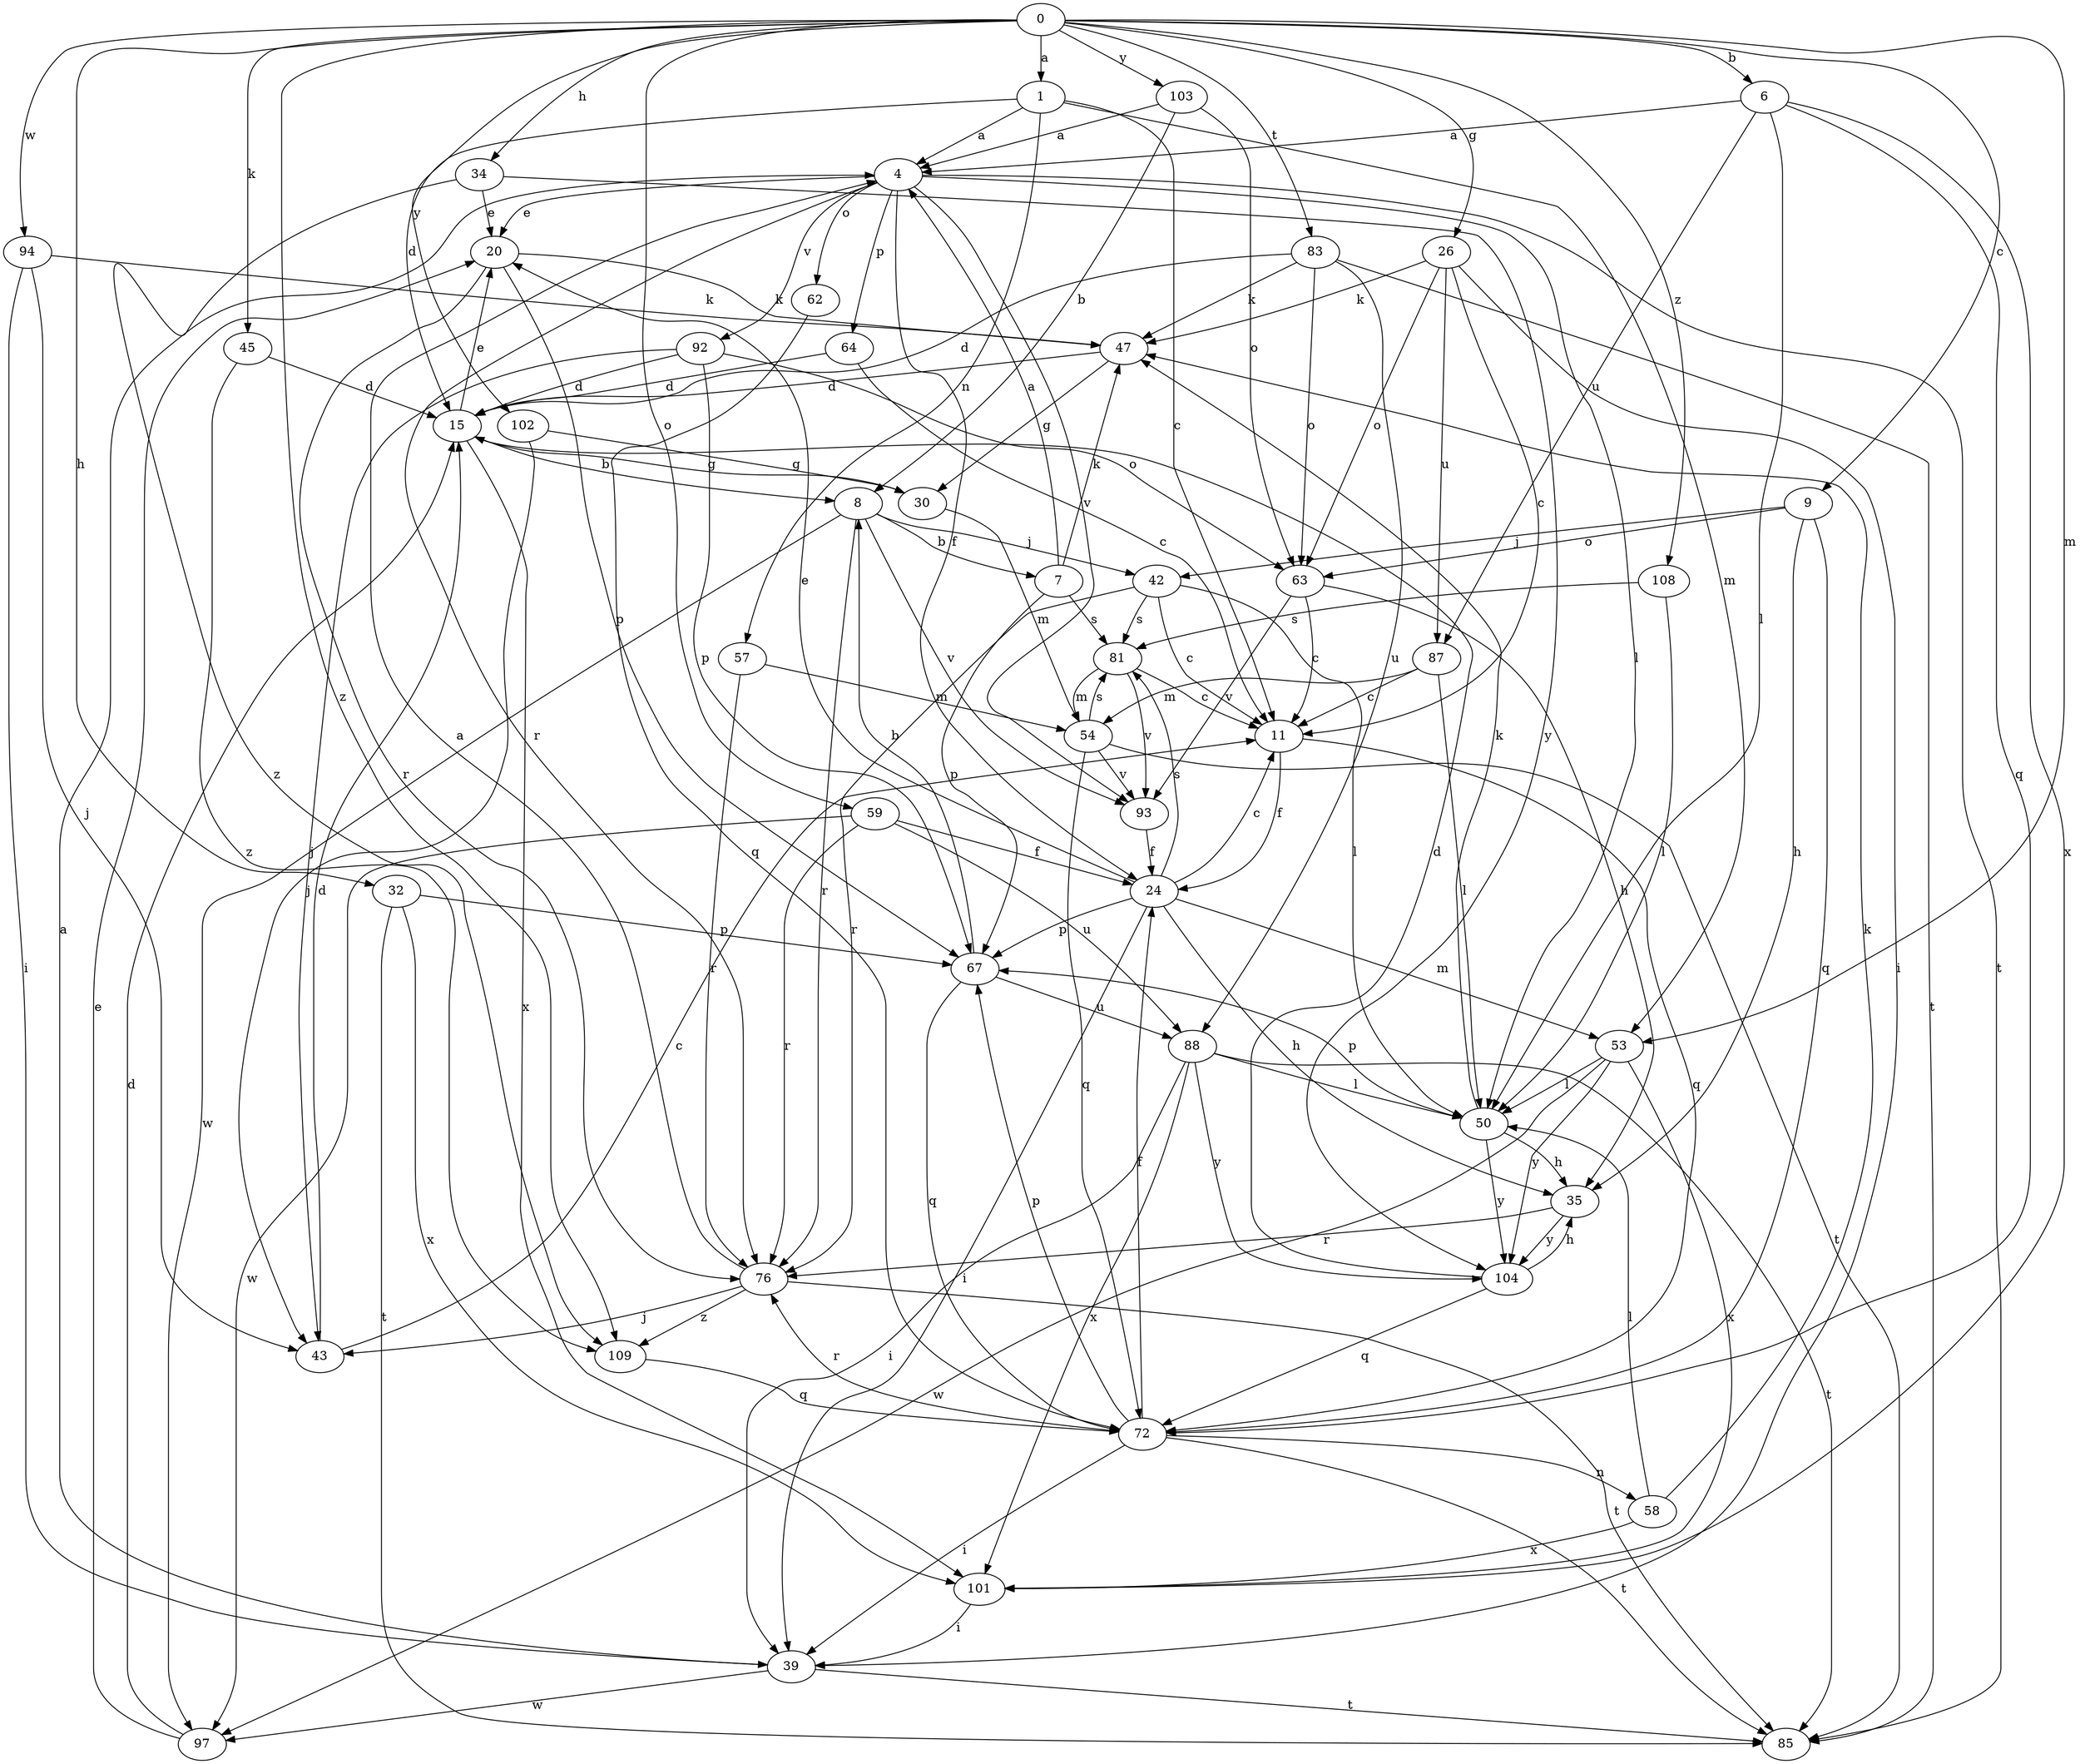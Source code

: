 strict digraph  {
0;
1;
4;
6;
7;
8;
9;
11;
15;
20;
24;
26;
30;
32;
34;
35;
39;
42;
43;
45;
47;
50;
53;
54;
57;
58;
59;
62;
63;
64;
67;
72;
76;
81;
83;
85;
87;
88;
92;
93;
94;
97;
101;
102;
103;
104;
108;
109;
0 -> 1  [label=a];
0 -> 6  [label=b];
0 -> 9  [label=c];
0 -> 26  [label=g];
0 -> 32  [label=h];
0 -> 34  [label=h];
0 -> 45  [label=k];
0 -> 53  [label=m];
0 -> 59  [label=o];
0 -> 83  [label=t];
0 -> 94  [label=w];
0 -> 102  [label=y];
0 -> 103  [label=y];
0 -> 108  [label=z];
0 -> 109  [label=z];
1 -> 4  [label=a];
1 -> 11  [label=c];
1 -> 15  [label=d];
1 -> 53  [label=m];
1 -> 57  [label=n];
4 -> 20  [label=e];
4 -> 24  [label=f];
4 -> 50  [label=l];
4 -> 62  [label=o];
4 -> 64  [label=p];
4 -> 76  [label=r];
4 -> 85  [label=t];
4 -> 92  [label=v];
4 -> 93  [label=v];
6 -> 4  [label=a];
6 -> 50  [label=l];
6 -> 72  [label=q];
6 -> 87  [label=u];
6 -> 101  [label=x];
7 -> 4  [label=a];
7 -> 47  [label=k];
7 -> 67  [label=p];
7 -> 81  [label=s];
8 -> 7  [label=b];
8 -> 42  [label=j];
8 -> 76  [label=r];
8 -> 93  [label=v];
8 -> 97  [label=w];
9 -> 35  [label=h];
9 -> 42  [label=j];
9 -> 63  [label=o];
9 -> 72  [label=q];
11 -> 24  [label=f];
11 -> 72  [label=q];
15 -> 8  [label=b];
15 -> 20  [label=e];
15 -> 30  [label=g];
15 -> 101  [label=x];
20 -> 47  [label=k];
20 -> 67  [label=p];
20 -> 76  [label=r];
24 -> 11  [label=c];
24 -> 20  [label=e];
24 -> 35  [label=h];
24 -> 39  [label=i];
24 -> 53  [label=m];
24 -> 67  [label=p];
24 -> 81  [label=s];
26 -> 11  [label=c];
26 -> 39  [label=i];
26 -> 47  [label=k];
26 -> 63  [label=o];
26 -> 87  [label=u];
30 -> 54  [label=m];
32 -> 67  [label=p];
32 -> 85  [label=t];
32 -> 101  [label=x];
34 -> 20  [label=e];
34 -> 104  [label=y];
34 -> 109  [label=z];
35 -> 76  [label=r];
35 -> 104  [label=y];
39 -> 4  [label=a];
39 -> 85  [label=t];
39 -> 97  [label=w];
42 -> 11  [label=c];
42 -> 50  [label=l];
42 -> 76  [label=r];
42 -> 81  [label=s];
43 -> 11  [label=c];
43 -> 15  [label=d];
45 -> 15  [label=d];
45 -> 109  [label=z];
47 -> 15  [label=d];
47 -> 30  [label=g];
50 -> 35  [label=h];
50 -> 47  [label=k];
50 -> 67  [label=p];
50 -> 104  [label=y];
53 -> 50  [label=l];
53 -> 97  [label=w];
53 -> 101  [label=x];
53 -> 104  [label=y];
54 -> 72  [label=q];
54 -> 81  [label=s];
54 -> 85  [label=t];
54 -> 93  [label=v];
57 -> 54  [label=m];
57 -> 76  [label=r];
58 -> 47  [label=k];
58 -> 50  [label=l];
58 -> 101  [label=x];
59 -> 24  [label=f];
59 -> 76  [label=r];
59 -> 88  [label=u];
59 -> 97  [label=w];
62 -> 72  [label=q];
63 -> 11  [label=c];
63 -> 35  [label=h];
63 -> 93  [label=v];
64 -> 11  [label=c];
64 -> 15  [label=d];
67 -> 8  [label=b];
67 -> 72  [label=q];
67 -> 88  [label=u];
72 -> 24  [label=f];
72 -> 39  [label=i];
72 -> 58  [label=n];
72 -> 67  [label=p];
72 -> 76  [label=r];
72 -> 85  [label=t];
76 -> 4  [label=a];
76 -> 43  [label=j];
76 -> 85  [label=t];
76 -> 109  [label=z];
81 -> 11  [label=c];
81 -> 54  [label=m];
81 -> 93  [label=v];
83 -> 15  [label=d];
83 -> 47  [label=k];
83 -> 63  [label=o];
83 -> 85  [label=t];
83 -> 88  [label=u];
87 -> 11  [label=c];
87 -> 50  [label=l];
87 -> 54  [label=m];
88 -> 39  [label=i];
88 -> 50  [label=l];
88 -> 85  [label=t];
88 -> 101  [label=x];
88 -> 104  [label=y];
92 -> 15  [label=d];
92 -> 43  [label=j];
92 -> 63  [label=o];
92 -> 67  [label=p];
93 -> 24  [label=f];
94 -> 39  [label=i];
94 -> 43  [label=j];
94 -> 47  [label=k];
97 -> 15  [label=d];
97 -> 20  [label=e];
101 -> 39  [label=i];
102 -> 30  [label=g];
102 -> 43  [label=j];
103 -> 4  [label=a];
103 -> 8  [label=b];
103 -> 63  [label=o];
104 -> 15  [label=d];
104 -> 35  [label=h];
104 -> 72  [label=q];
108 -> 50  [label=l];
108 -> 81  [label=s];
109 -> 72  [label=q];
}
